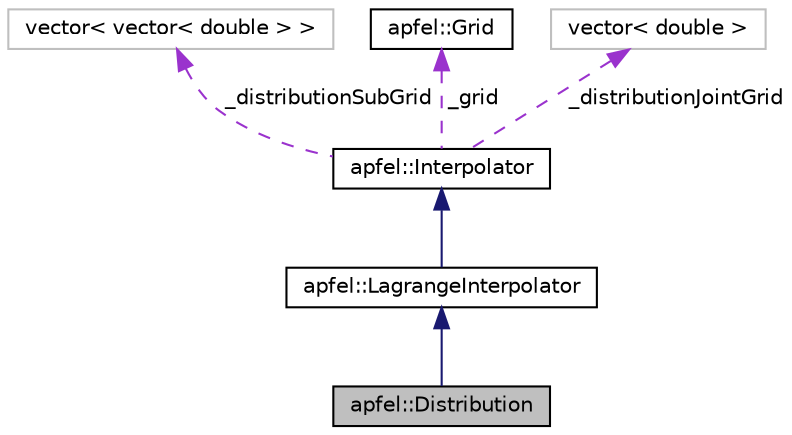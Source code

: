 digraph "apfel::Distribution"
{
  edge [fontname="Helvetica",fontsize="10",labelfontname="Helvetica",labelfontsize="10"];
  node [fontname="Helvetica",fontsize="10",shape=record];
  Node3 [label="apfel::Distribution",height=0.2,width=0.4,color="black", fillcolor="grey75", style="filled", fontcolor="black"];
  Node4 -> Node3 [dir="back",color="midnightblue",fontsize="10",style="solid",fontname="Helvetica"];
  Node4 [label="apfel::LagrangeInterpolator",height=0.2,width=0.4,color="black", fillcolor="white", style="filled",URL="$a00287.html",tooltip="The LagrangeInterpolator class. "];
  Node5 -> Node4 [dir="back",color="midnightblue",fontsize="10",style="solid",fontname="Helvetica"];
  Node5 [label="apfel::Interpolator",height=0.2,width=0.4,color="black", fillcolor="white", style="filled",URL="$a00283.html",tooltip="The Interpolator abstract class. "];
  Node6 -> Node5 [dir="back",color="darkorchid3",fontsize="10",style="dashed",label=" _distributionSubGrid" ,fontname="Helvetica"];
  Node6 [label="vector\< vector\< double \> \>",height=0.2,width=0.4,color="grey75", fillcolor="white", style="filled"];
  Node7 -> Node5 [dir="back",color="darkorchid3",fontsize="10",style="dashed",label=" _grid" ,fontname="Helvetica"];
  Node7 [label="apfel::Grid",height=0.2,width=0.4,color="black", fillcolor="white", style="filled",URL="$a00275.html",tooltip="The global x-grid object. "];
  Node8 -> Node5 [dir="back",color="darkorchid3",fontsize="10",style="dashed",label=" _distributionJointGrid" ,fontname="Helvetica"];
  Node8 [label="vector\< double \>",height=0.2,width=0.4,color="grey75", fillcolor="white", style="filled"];
}
